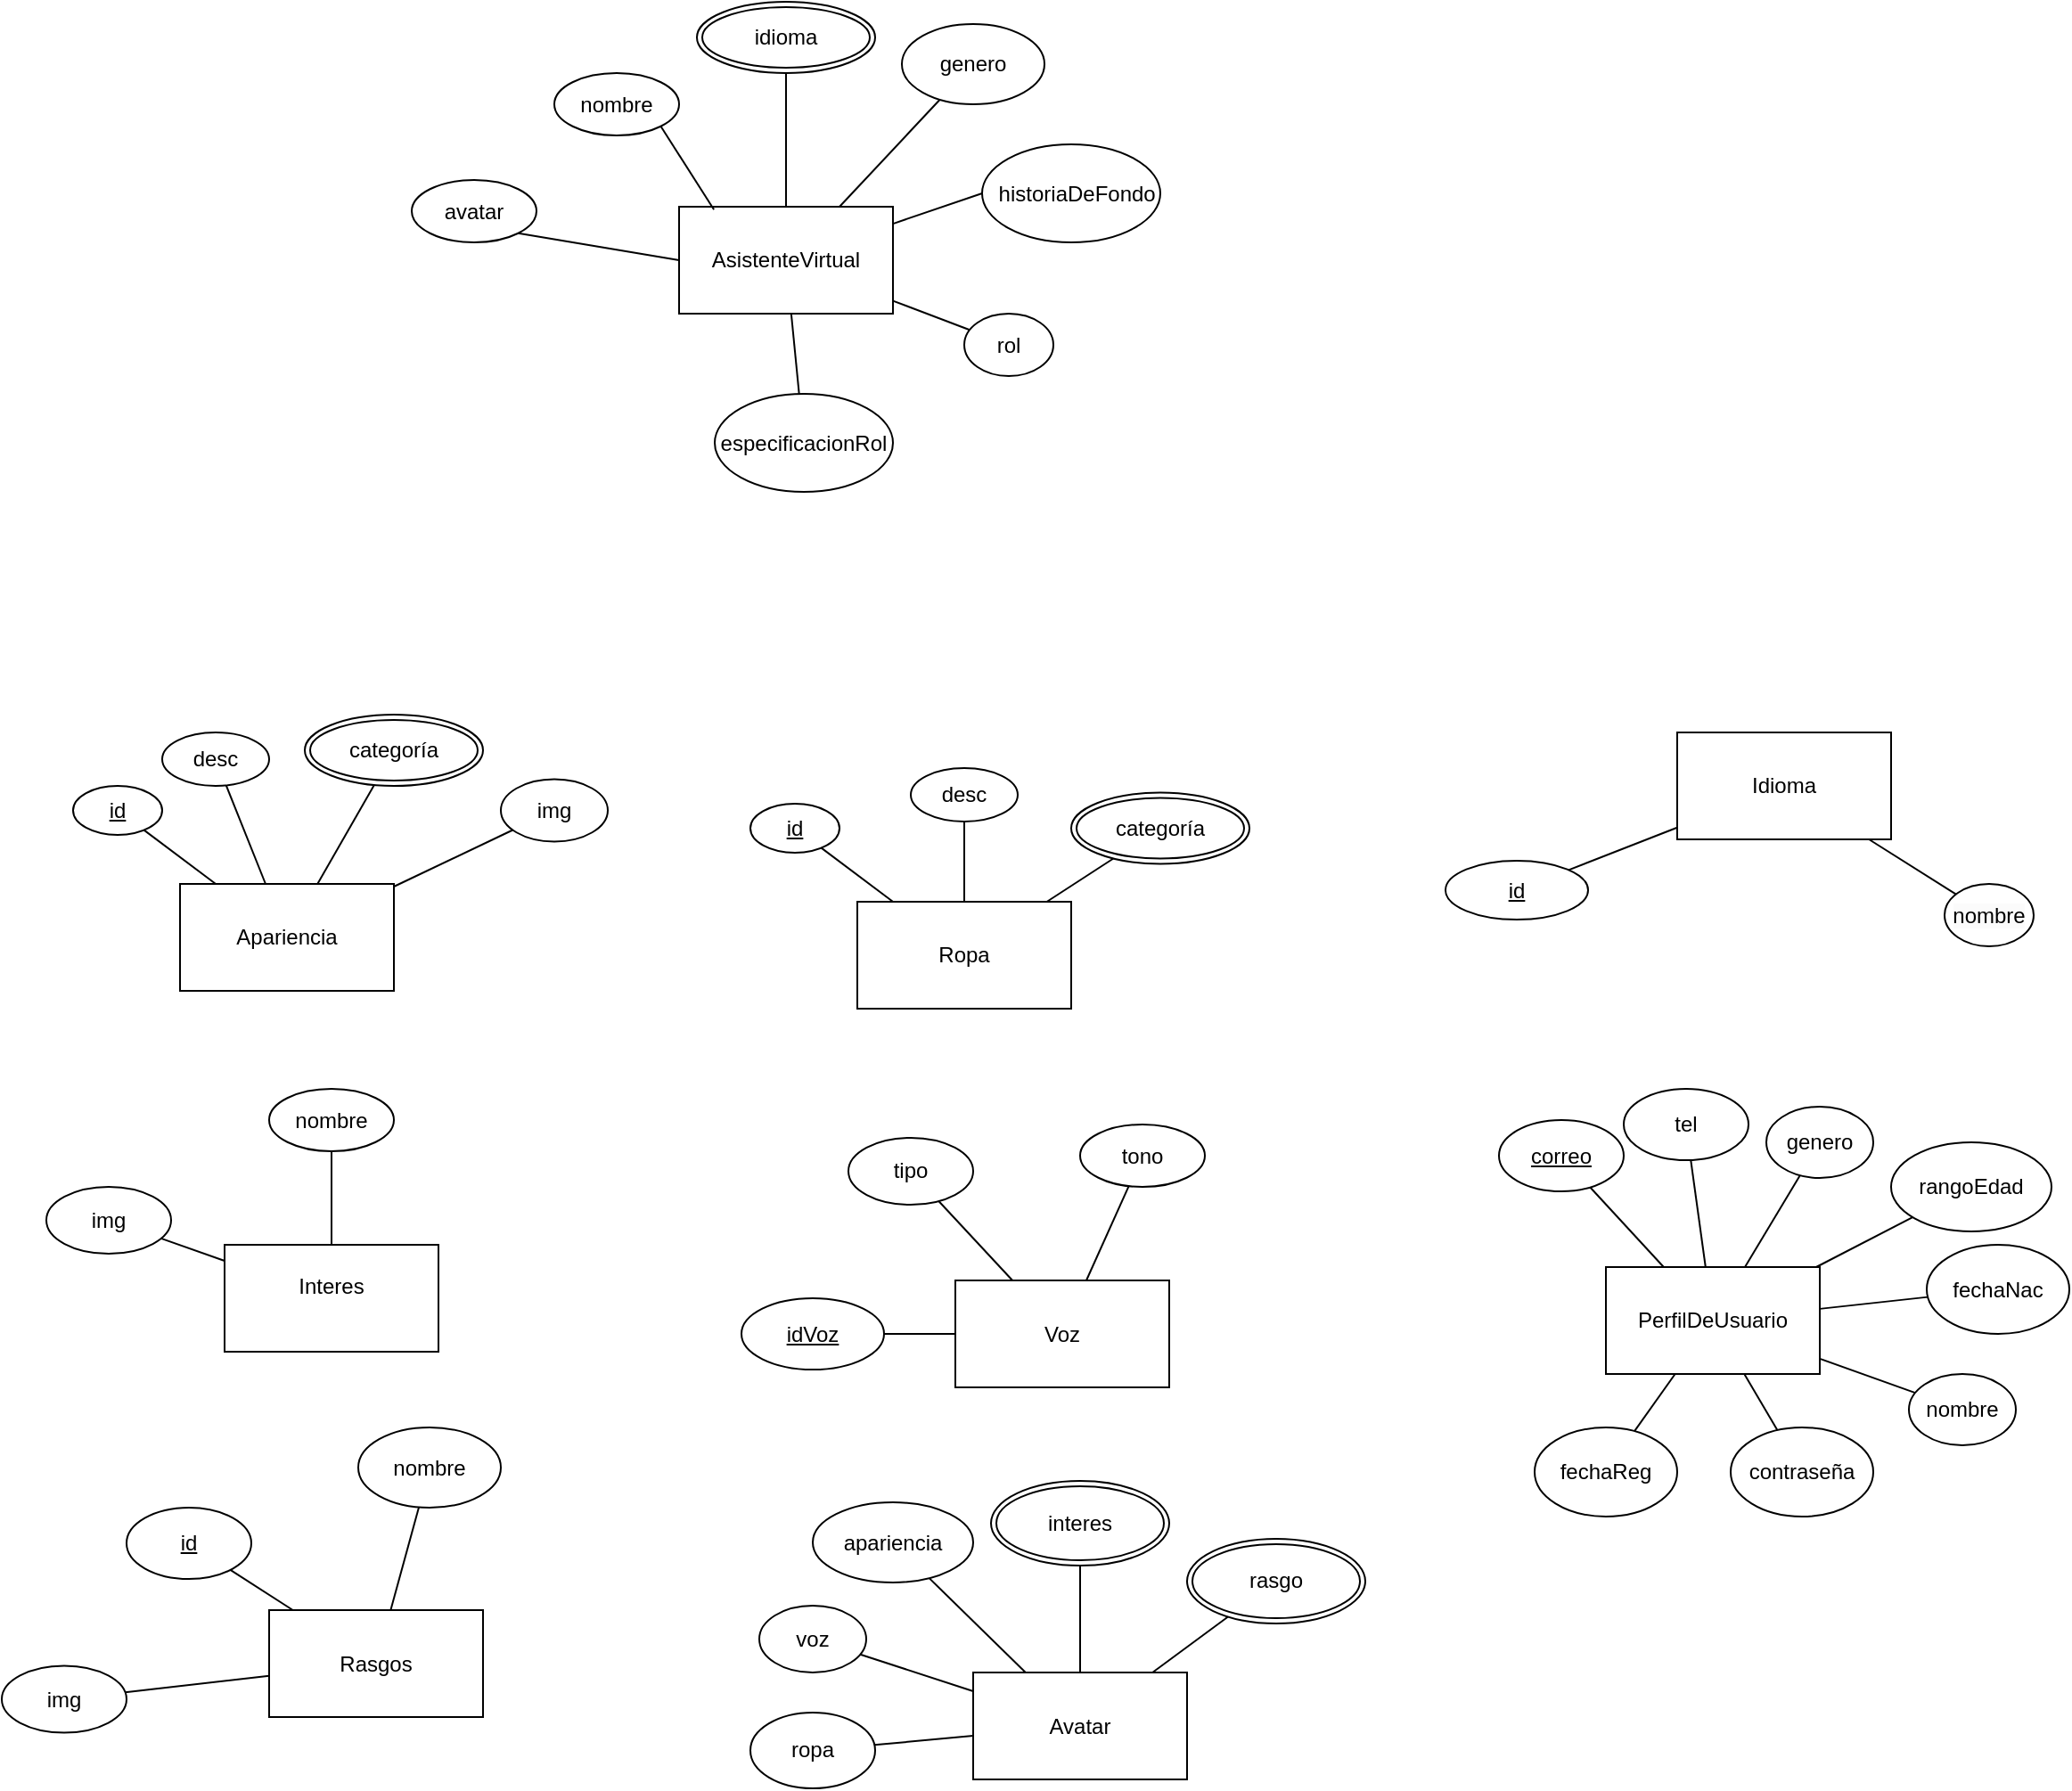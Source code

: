 <mxfile version="24.7.16">
  <diagram name="Page-1" id="PZSjXGrZAQiPclHjUj1C">
    <mxGraphModel dx="2835" dy="2017" grid="1" gridSize="10" guides="1" tooltips="1" connect="1" arrows="1" fold="1" page="1" pageScale="1" pageWidth="850" pageHeight="1100" math="0" shadow="0">
      <root>
        <mxCell id="0" />
        <mxCell id="1" parent="0" />
        <mxCell id="Rh4NYGwO05SISdUezt3Q-26" value="PerfilDeUsuario" style="rounded=0;whiteSpace=wrap;html=1;" vertex="1" parent="1">
          <mxGeometry x="450" y="570" width="120" height="60" as="geometry" />
        </mxCell>
        <mxCell id="Rh4NYGwO05SISdUezt3Q-31" value="nombre" style="ellipse;whiteSpace=wrap;html=1;" vertex="1" parent="1">
          <mxGeometry x="620" y="630" width="60" height="40" as="geometry" />
        </mxCell>
        <mxCell id="Rh4NYGwO05SISdUezt3Q-32" value="contraseña" style="ellipse;whiteSpace=wrap;html=1;" vertex="1" parent="1">
          <mxGeometry x="520" y="660" width="80" height="50" as="geometry" />
        </mxCell>
        <mxCell id="Rh4NYGwO05SISdUezt3Q-33" value="fechaNac" style="ellipse;whiteSpace=wrap;html=1;" vertex="1" parent="1">
          <mxGeometry x="630" y="557.5" width="80" height="50" as="geometry" />
        </mxCell>
        <mxCell id="Rh4NYGwO05SISdUezt3Q-39" style="rounded=0;orthogonalLoop=1;jettySize=auto;html=1;endArrow=none;endFill=0;" edge="1" parent="1" source="Rh4NYGwO05SISdUezt3Q-34" target="Rh4NYGwO05SISdUezt3Q-26">
          <mxGeometry relative="1" as="geometry" />
        </mxCell>
        <mxCell id="Rh4NYGwO05SISdUezt3Q-34" value="fechaReg" style="ellipse;whiteSpace=wrap;html=1;" vertex="1" parent="1">
          <mxGeometry x="410" y="660" width="80" height="50" as="geometry" />
        </mxCell>
        <mxCell id="Rh4NYGwO05SISdUezt3Q-35" value="rangoEdad" style="ellipse;whiteSpace=wrap;html=1;" vertex="1" parent="1">
          <mxGeometry x="610" y="500" width="90" height="50" as="geometry" />
        </mxCell>
        <mxCell id="Rh4NYGwO05SISdUezt3Q-36" value="genero" style="ellipse;whiteSpace=wrap;html=1;" vertex="1" parent="1">
          <mxGeometry x="540" y="480" width="60" height="40" as="geometry" />
        </mxCell>
        <mxCell id="Rh4NYGwO05SISdUezt3Q-37" value="tel" style="ellipse;whiteSpace=wrap;html=1;" vertex="1" parent="1">
          <mxGeometry x="460" y="470" width="70" height="40" as="geometry" />
        </mxCell>
        <mxCell id="Rh4NYGwO05SISdUezt3Q-41" style="rounded=0;orthogonalLoop=1;jettySize=auto;html=1;endArrow=none;endFill=0;" edge="1" parent="1" source="Rh4NYGwO05SISdUezt3Q-132" target="Rh4NYGwO05SISdUezt3Q-26">
          <mxGeometry relative="1" as="geometry" />
        </mxCell>
        <mxCell id="Rh4NYGwO05SISdUezt3Q-43" style="rounded=0;orthogonalLoop=1;jettySize=auto;html=1;endArrow=none;endFill=0;" edge="1" parent="1" source="Rh4NYGwO05SISdUezt3Q-37" target="Rh4NYGwO05SISdUezt3Q-26">
          <mxGeometry relative="1" as="geometry">
            <mxPoint x="442" y="528" as="sourcePoint" />
            <mxPoint x="480" y="582" as="targetPoint" />
          </mxGeometry>
        </mxCell>
        <mxCell id="Rh4NYGwO05SISdUezt3Q-44" style="rounded=0;orthogonalLoop=1;jettySize=auto;html=1;endArrow=none;endFill=0;" edge="1" parent="1" source="Rh4NYGwO05SISdUezt3Q-36" target="Rh4NYGwO05SISdUezt3Q-26">
          <mxGeometry relative="1" as="geometry">
            <mxPoint x="580" y="530" as="sourcePoint" />
            <mxPoint x="490" y="592" as="targetPoint" />
          </mxGeometry>
        </mxCell>
        <mxCell id="Rh4NYGwO05SISdUezt3Q-45" style="rounded=0;orthogonalLoop=1;jettySize=auto;html=1;endArrow=none;endFill=0;" edge="1" parent="1" source="Rh4NYGwO05SISdUezt3Q-35" target="Rh4NYGwO05SISdUezt3Q-26">
          <mxGeometry relative="1" as="geometry">
            <mxPoint x="597" y="533" as="sourcePoint" />
            <mxPoint x="550" y="580" as="targetPoint" />
          </mxGeometry>
        </mxCell>
        <mxCell id="Rh4NYGwO05SISdUezt3Q-46" style="rounded=0;orthogonalLoop=1;jettySize=auto;html=1;endArrow=none;endFill=0;" edge="1" parent="1" source="Rh4NYGwO05SISdUezt3Q-26" target="Rh4NYGwO05SISdUezt3Q-33">
          <mxGeometry relative="1" as="geometry">
            <mxPoint x="607" y="543" as="sourcePoint" />
            <mxPoint x="560" y="590" as="targetPoint" />
          </mxGeometry>
        </mxCell>
        <mxCell id="Rh4NYGwO05SISdUezt3Q-47" style="rounded=0;orthogonalLoop=1;jettySize=auto;html=1;endArrow=none;endFill=0;" edge="1" parent="1" source="Rh4NYGwO05SISdUezt3Q-31" target="Rh4NYGwO05SISdUezt3Q-26">
          <mxGeometry relative="1" as="geometry">
            <mxPoint x="617" y="553" as="sourcePoint" />
            <mxPoint x="570" y="600" as="targetPoint" />
          </mxGeometry>
        </mxCell>
        <mxCell id="Rh4NYGwO05SISdUezt3Q-48" style="rounded=0;orthogonalLoop=1;jettySize=auto;html=1;endArrow=none;endFill=0;" edge="1" parent="1" source="Rh4NYGwO05SISdUezt3Q-26" target="Rh4NYGwO05SISdUezt3Q-32">
          <mxGeometry relative="1" as="geometry">
            <mxPoint x="627" y="563" as="sourcePoint" />
            <mxPoint x="580" y="610" as="targetPoint" />
          </mxGeometry>
        </mxCell>
        <mxCell id="Rh4NYGwO05SISdUezt3Q-49" value="AsistenteVirtual" style="rounded=0;whiteSpace=wrap;html=1;" vertex="1" parent="1">
          <mxGeometry x="-70" y="-25" width="120" height="60" as="geometry" />
        </mxCell>
        <mxCell id="Rh4NYGwO05SISdUezt3Q-50" value="nombre" style="ellipse;whiteSpace=wrap;html=1;" vertex="1" parent="1">
          <mxGeometry x="-140" y="-100" width="70" height="35" as="geometry" />
        </mxCell>
        <mxCell id="Rh4NYGwO05SISdUezt3Q-51" value="especificacionRol" style="ellipse;whiteSpace=wrap;html=1;" vertex="1" parent="1">
          <mxGeometry x="-50" y="80" width="100" height="55" as="geometry" />
        </mxCell>
        <mxCell id="Rh4NYGwO05SISdUezt3Q-53" value="rol" style="ellipse;whiteSpace=wrap;html=1;" vertex="1" parent="1">
          <mxGeometry x="90" y="35" width="50" height="35" as="geometry" />
        </mxCell>
        <mxCell id="Rh4NYGwO05SISdUezt3Q-54" style="rounded=0;orthogonalLoop=1;jettySize=auto;html=1;exitX=1;exitY=1;exitDx=0;exitDy=0;entryX=0;entryY=0.5;entryDx=0;entryDy=0;endArrow=none;endFill=0;" edge="1" parent="1" source="Rh4NYGwO05SISdUezt3Q-55" target="Rh4NYGwO05SISdUezt3Q-49">
          <mxGeometry relative="1" as="geometry" />
        </mxCell>
        <mxCell id="Rh4NYGwO05SISdUezt3Q-55" value="avatar" style="ellipse;whiteSpace=wrap;html=1;" vertex="1" parent="1">
          <mxGeometry x="-220" y="-40" width="70" height="35" as="geometry" />
        </mxCell>
        <mxCell id="Rh4NYGwO05SISdUezt3Q-56" value="&amp;nbsp; historiaDeFondo" style="ellipse;whiteSpace=wrap;html=1;" vertex="1" parent="1">
          <mxGeometry x="100" y="-60" width="100" height="55" as="geometry" />
        </mxCell>
        <mxCell id="Rh4NYGwO05SISdUezt3Q-57" value="genero" style="ellipse;whiteSpace=wrap;html=1;" vertex="1" parent="1">
          <mxGeometry x="55" y="-127.5" width="80" height="45" as="geometry" />
        </mxCell>
        <mxCell id="Rh4NYGwO05SISdUezt3Q-59" style="rounded=0;orthogonalLoop=1;jettySize=auto;html=1;exitX=1;exitY=1;exitDx=0;exitDy=0;entryX=0.163;entryY=0.027;entryDx=0;entryDy=0;entryPerimeter=0;endArrow=none;endFill=0;" edge="1" parent="1" source="Rh4NYGwO05SISdUezt3Q-50" target="Rh4NYGwO05SISdUezt3Q-49">
          <mxGeometry relative="1" as="geometry" />
        </mxCell>
        <mxCell id="Rh4NYGwO05SISdUezt3Q-61" style="rounded=0;orthogonalLoop=1;jettySize=auto;html=1;endArrow=none;endFill=0;entryX=0.75;entryY=0;entryDx=0;entryDy=0;" edge="1" parent="1" source="Rh4NYGwO05SISdUezt3Q-57" target="Rh4NYGwO05SISdUezt3Q-49">
          <mxGeometry relative="1" as="geometry">
            <mxPoint x="-68" y="-57" as="sourcePoint" />
            <mxPoint x="-30" y="-3" as="targetPoint" />
          </mxGeometry>
        </mxCell>
        <mxCell id="Rh4NYGwO05SISdUezt3Q-62" style="rounded=0;orthogonalLoop=1;jettySize=auto;html=1;endArrow=none;endFill=0;exitX=0;exitY=0.5;exitDx=0;exitDy=0;" edge="1" parent="1" source="Rh4NYGwO05SISdUezt3Q-56" target="Rh4NYGwO05SISdUezt3Q-49">
          <mxGeometry relative="1" as="geometry">
            <mxPoint x="77" y="-62" as="sourcePoint" />
            <mxPoint x="30" y="-15" as="targetPoint" />
          </mxGeometry>
        </mxCell>
        <mxCell id="Rh4NYGwO05SISdUezt3Q-63" style="rounded=0;orthogonalLoop=1;jettySize=auto;html=1;endArrow=none;endFill=0;" edge="1" parent="1" source="Rh4NYGwO05SISdUezt3Q-49" target="Rh4NYGwO05SISdUezt3Q-53">
          <mxGeometry relative="1" as="geometry">
            <mxPoint x="87" y="-52" as="sourcePoint" />
            <mxPoint x="40" y="-5" as="targetPoint" />
          </mxGeometry>
        </mxCell>
        <mxCell id="Rh4NYGwO05SISdUezt3Q-64" style="rounded=0;orthogonalLoop=1;jettySize=auto;html=1;endArrow=none;endFill=0;" edge="1" parent="1" source="Rh4NYGwO05SISdUezt3Q-51" target="Rh4NYGwO05SISdUezt3Q-49">
          <mxGeometry relative="1" as="geometry">
            <mxPoint x="97" y="-42" as="sourcePoint" />
            <mxPoint x="50" y="5" as="targetPoint" />
          </mxGeometry>
        </mxCell>
        <mxCell id="Rh4NYGwO05SISdUezt3Q-66" value="idioma" style="ellipse;shape=doubleEllipse;margin=3;whiteSpace=wrap;html=1;align=center;" vertex="1" parent="1">
          <mxGeometry x="-60" y="-140" width="100" height="40" as="geometry" />
        </mxCell>
        <mxCell id="Rh4NYGwO05SISdUezt3Q-68" style="rounded=0;orthogonalLoop=1;jettySize=auto;html=1;endArrow=none;endFill=0;" edge="1" parent="1" source="Rh4NYGwO05SISdUezt3Q-66" target="Rh4NYGwO05SISdUezt3Q-49">
          <mxGeometry relative="1" as="geometry">
            <mxPoint x="77" y="-62" as="sourcePoint" />
            <mxPoint x="30" y="-15" as="targetPoint" />
          </mxGeometry>
        </mxCell>
        <mxCell id="Rh4NYGwO05SISdUezt3Q-69" value="Idioma" style="rounded=0;whiteSpace=wrap;html=1;" vertex="1" parent="1">
          <mxGeometry x="490" y="270" width="120" height="60" as="geometry" />
        </mxCell>
        <mxCell id="Rh4NYGwO05SISdUezt3Q-70" value="id" style="ellipse;whiteSpace=wrap;html=1;align=center;fontStyle=4;" vertex="1" parent="1">
          <mxGeometry x="360" y="342" width="80" height="33" as="geometry" />
        </mxCell>
        <mxCell id="Rh4NYGwO05SISdUezt3Q-71" value="&lt;br&gt;&lt;span style=&quot;color: rgb(0, 0, 0); font-family: Helvetica; font-size: 12px; font-style: normal; font-variant-ligatures: normal; font-variant-caps: normal; font-weight: 400; letter-spacing: normal; orphans: 2; text-align: center; text-indent: 0px; text-transform: none; widows: 2; word-spacing: 0px; -webkit-text-stroke-width: 0px; white-space: normal; background-color: rgb(251, 251, 251); float: none; display: inline !important;&quot;&gt;nombre&lt;/span&gt;&lt;div&gt;&lt;br/&gt;&lt;/div&gt;" style="ellipse;whiteSpace=wrap;html=1;" vertex="1" parent="1">
          <mxGeometry x="640" y="355" width="50" height="35" as="geometry" />
        </mxCell>
        <mxCell id="Rh4NYGwO05SISdUezt3Q-72" style="rounded=0;orthogonalLoop=1;jettySize=auto;html=1;endArrow=none;endFill=0;" edge="1" parent="1" source="Rh4NYGwO05SISdUezt3Q-69" target="Rh4NYGwO05SISdUezt3Q-71">
          <mxGeometry relative="1" as="geometry">
            <mxPoint x="415" y="168" as="sourcePoint" />
            <mxPoint x="458" y="184" as="targetPoint" />
          </mxGeometry>
        </mxCell>
        <mxCell id="Rh4NYGwO05SISdUezt3Q-73" style="rounded=0;orthogonalLoop=1;jettySize=auto;html=1;endArrow=none;endFill=0;" edge="1" parent="1" source="Rh4NYGwO05SISdUezt3Q-70" target="Rh4NYGwO05SISdUezt3Q-69">
          <mxGeometry relative="1" as="geometry">
            <mxPoint x="425" y="178" as="sourcePoint" />
            <mxPoint x="468" y="194" as="targetPoint" />
          </mxGeometry>
        </mxCell>
        <mxCell id="Rh4NYGwO05SISdUezt3Q-74" value="Voz" style="rounded=0;whiteSpace=wrap;html=1;" vertex="1" parent="1">
          <mxGeometry x="85" y="577.5" width="120" height="60" as="geometry" />
        </mxCell>
        <mxCell id="Rh4NYGwO05SISdUezt3Q-75" value="tipo" style="ellipse;whiteSpace=wrap;html=1;" vertex="1" parent="1">
          <mxGeometry x="25" y="497.5" width="70" height="37.5" as="geometry" />
        </mxCell>
        <mxCell id="Rh4NYGwO05SISdUezt3Q-78" value="tono" style="ellipse;whiteSpace=wrap;html=1;" vertex="1" parent="1">
          <mxGeometry x="155" y="490" width="70" height="35" as="geometry" />
        </mxCell>
        <mxCell id="Rh4NYGwO05SISdUezt3Q-80" style="rounded=0;orthogonalLoop=1;jettySize=auto;html=1;endArrow=none;endFill=0;" edge="1" parent="1" source="Rh4NYGwO05SISdUezt3Q-74" target="Rh4NYGwO05SISdUezt3Q-131">
          <mxGeometry relative="1" as="geometry">
            <mxPoint x="-273" y="425.5" as="sourcePoint" />
            <mxPoint x="-310" y="488.5" as="targetPoint" />
          </mxGeometry>
        </mxCell>
        <mxCell id="Rh4NYGwO05SISdUezt3Q-83" style="rounded=0;orthogonalLoop=1;jettySize=auto;html=1;endArrow=none;endFill=0;" edge="1" parent="1" source="Rh4NYGwO05SISdUezt3Q-78" target="Rh4NYGwO05SISdUezt3Q-74">
          <mxGeometry relative="1" as="geometry">
            <mxPoint x="105" y="645.5" as="sourcePoint" />
            <mxPoint x="19" y="671.5" as="targetPoint" />
          </mxGeometry>
        </mxCell>
        <mxCell id="Rh4NYGwO05SISdUezt3Q-84" style="rounded=0;orthogonalLoop=1;jettySize=auto;html=1;endArrow=none;endFill=0;" edge="1" parent="1" source="Rh4NYGwO05SISdUezt3Q-75" target="Rh4NYGwO05SISdUezt3Q-74">
          <mxGeometry relative="1" as="geometry">
            <mxPoint x="-35.229" y="597.63" as="sourcePoint" />
            <mxPoint x="29" y="681.5" as="targetPoint" />
          </mxGeometry>
        </mxCell>
        <mxCell id="Rh4NYGwO05SISdUezt3Q-98" value="Avatar" style="rounded=0;whiteSpace=wrap;html=1;" vertex="1" parent="1">
          <mxGeometry x="95" y="797.5" width="120" height="60" as="geometry" />
        </mxCell>
        <mxCell id="Rh4NYGwO05SISdUezt3Q-99" value="voz" style="ellipse;whiteSpace=wrap;html=1;" vertex="1" parent="1">
          <mxGeometry x="-25" y="760" width="60" height="37.5" as="geometry" />
        </mxCell>
        <mxCell id="Rh4NYGwO05SISdUezt3Q-100" value="apariencia" style="ellipse;whiteSpace=wrap;html=1;" vertex="1" parent="1">
          <mxGeometry x="5" y="702" width="90" height="45" as="geometry" />
        </mxCell>
        <mxCell id="Rh4NYGwO05SISdUezt3Q-101" value="ropa" style="ellipse;whiteSpace=wrap;html=1;" vertex="1" parent="1">
          <mxGeometry x="-30" y="820" width="70" height="42.5" as="geometry" />
        </mxCell>
        <mxCell id="Rh4NYGwO05SISdUezt3Q-102" style="rounded=0;orthogonalLoop=1;jettySize=auto;html=1;endArrow=none;endFill=0;" edge="1" parent="1" source="Rh4NYGwO05SISdUezt3Q-98" target="Rh4NYGwO05SISdUezt3Q-101">
          <mxGeometry relative="1" as="geometry">
            <mxPoint x="-263" y="645.5" as="sourcePoint" />
            <mxPoint x="-300" y="708.5" as="targetPoint" />
          </mxGeometry>
        </mxCell>
        <mxCell id="Rh4NYGwO05SISdUezt3Q-103" value="interes" style="ellipse;shape=doubleEllipse;margin=3;whiteSpace=wrap;html=1;align=center;" vertex="1" parent="1">
          <mxGeometry x="105" y="690" width="100" height="47.5" as="geometry" />
        </mxCell>
        <mxCell id="Rh4NYGwO05SISdUezt3Q-104" style="rounded=0;orthogonalLoop=1;jettySize=auto;html=1;endArrow=none;endFill=0;" edge="1" parent="1" source="Rh4NYGwO05SISdUezt3Q-103" target="Rh4NYGwO05SISdUezt3Q-98">
          <mxGeometry relative="1" as="geometry">
            <mxPoint x="105" y="855.5" as="sourcePoint" />
            <mxPoint x="19" y="881.5" as="targetPoint" />
          </mxGeometry>
        </mxCell>
        <mxCell id="Rh4NYGwO05SISdUezt3Q-105" style="rounded=0;orthogonalLoop=1;jettySize=auto;html=1;endArrow=none;endFill=0;" edge="1" parent="1" source="Rh4NYGwO05SISdUezt3Q-100" target="Rh4NYGwO05SISdUezt3Q-98">
          <mxGeometry relative="1" as="geometry">
            <mxPoint x="115" y="865.5" as="sourcePoint" />
            <mxPoint x="29" y="891.5" as="targetPoint" />
          </mxGeometry>
        </mxCell>
        <mxCell id="Rh4NYGwO05SISdUezt3Q-106" style="rounded=0;orthogonalLoop=1;jettySize=auto;html=1;endArrow=none;endFill=0;" edge="1" parent="1" source="Rh4NYGwO05SISdUezt3Q-99" target="Rh4NYGwO05SISdUezt3Q-98">
          <mxGeometry relative="1" as="geometry">
            <mxPoint x="-25.229" y="817.63" as="sourcePoint" />
            <mxPoint x="39" y="901.5" as="targetPoint" />
          </mxGeometry>
        </mxCell>
        <mxCell id="Rh4NYGwO05SISdUezt3Q-107" value="rasgo" style="ellipse;shape=doubleEllipse;margin=3;whiteSpace=wrap;html=1;align=center;" vertex="1" parent="1">
          <mxGeometry x="215" y="722.5" width="100" height="47.5" as="geometry" />
        </mxCell>
        <mxCell id="Rh4NYGwO05SISdUezt3Q-108" style="rounded=0;orthogonalLoop=1;jettySize=auto;html=1;endArrow=none;endFill=0;" edge="1" parent="1" source="Rh4NYGwO05SISdUezt3Q-107" target="Rh4NYGwO05SISdUezt3Q-98">
          <mxGeometry relative="1" as="geometry">
            <mxPoint x="156" y="685.5" as="sourcePoint" />
            <mxPoint x="163" y="807.5" as="targetPoint" />
          </mxGeometry>
        </mxCell>
        <mxCell id="Rh4NYGwO05SISdUezt3Q-123" value="Rasgos" style="rounded=0;whiteSpace=wrap;html=1;" vertex="1" parent="1">
          <mxGeometry x="-300" y="762.5" width="120" height="60" as="geometry" />
        </mxCell>
        <mxCell id="Rh4NYGwO05SISdUezt3Q-124" value="img" style="ellipse;whiteSpace=wrap;html=1;" vertex="1" parent="1">
          <mxGeometry x="-450" y="793.75" width="70" height="37.5" as="geometry" />
        </mxCell>
        <mxCell id="Rh4NYGwO05SISdUezt3Q-125" value="nombre" style="ellipse;whiteSpace=wrap;html=1;" vertex="1" parent="1">
          <mxGeometry x="-250" y="660" width="80" height="45" as="geometry" />
        </mxCell>
        <mxCell id="Rh4NYGwO05SISdUezt3Q-127" style="rounded=0;orthogonalLoop=1;jettySize=auto;html=1;endArrow=none;endFill=0;" edge="1" parent="1" source="Rh4NYGwO05SISdUezt3Q-123" target="Rh4NYGwO05SISdUezt3Q-130">
          <mxGeometry relative="1" as="geometry">
            <mxPoint x="-658" y="620.5" as="sourcePoint" />
            <mxPoint x="-695" y="683.5" as="targetPoint" />
          </mxGeometry>
        </mxCell>
        <mxCell id="Rh4NYGwO05SISdUezt3Q-128" style="rounded=0;orthogonalLoop=1;jettySize=auto;html=1;endArrow=none;endFill=0;" edge="1" parent="1" source="Rh4NYGwO05SISdUezt3Q-125" target="Rh4NYGwO05SISdUezt3Q-123">
          <mxGeometry relative="1" as="geometry">
            <mxPoint x="-280" y="840.5" as="sourcePoint" />
            <mxPoint x="-366" y="866.5" as="targetPoint" />
          </mxGeometry>
        </mxCell>
        <mxCell id="Rh4NYGwO05SISdUezt3Q-129" style="rounded=0;orthogonalLoop=1;jettySize=auto;html=1;endArrow=none;endFill=0;" edge="1" parent="1" source="Rh4NYGwO05SISdUezt3Q-124" target="Rh4NYGwO05SISdUezt3Q-123">
          <mxGeometry relative="1" as="geometry">
            <mxPoint x="-420.229" y="792.63" as="sourcePoint" />
            <mxPoint x="-356" y="876.5" as="targetPoint" />
          </mxGeometry>
        </mxCell>
        <mxCell id="Rh4NYGwO05SISdUezt3Q-130" value="id" style="ellipse;whiteSpace=wrap;html=1;align=center;fontStyle=4;" vertex="1" parent="1">
          <mxGeometry x="-380" y="705" width="70" height="40" as="geometry" />
        </mxCell>
        <mxCell id="Rh4NYGwO05SISdUezt3Q-131" value="idVoz" style="ellipse;whiteSpace=wrap;html=1;align=center;fontStyle=4;" vertex="1" parent="1">
          <mxGeometry x="-35" y="587.5" width="80" height="40" as="geometry" />
        </mxCell>
        <mxCell id="Rh4NYGwO05SISdUezt3Q-132" value="correo" style="ellipse;whiteSpace=wrap;html=1;align=center;fontStyle=4;" vertex="1" parent="1">
          <mxGeometry x="390" y="487.5" width="70" height="40" as="geometry" />
        </mxCell>
        <mxCell id="Rh4NYGwO05SISdUezt3Q-135" value="&lt;div&gt;Interes&lt;/div&gt;&lt;div&gt;&lt;br&gt;&lt;/div&gt;" style="rounded=0;whiteSpace=wrap;html=1;" vertex="1" parent="1">
          <mxGeometry x="-325" y="557.5" width="120" height="60" as="geometry" />
        </mxCell>
        <mxCell id="Rh4NYGwO05SISdUezt3Q-136" value="img" style="ellipse;whiteSpace=wrap;html=1;" vertex="1" parent="1">
          <mxGeometry x="-425" y="525" width="70" height="37.5" as="geometry" />
        </mxCell>
        <mxCell id="Rh4NYGwO05SISdUezt3Q-137" value="nombre" style="ellipse;whiteSpace=wrap;html=1;" vertex="1" parent="1">
          <mxGeometry x="-300" y="470" width="70" height="35" as="geometry" />
        </mxCell>
        <mxCell id="Rh4NYGwO05SISdUezt3Q-139" style="rounded=0;orthogonalLoop=1;jettySize=auto;html=1;endArrow=none;endFill=0;" edge="1" parent="1" source="Rh4NYGwO05SISdUezt3Q-137" target="Rh4NYGwO05SISdUezt3Q-135">
          <mxGeometry relative="1" as="geometry">
            <mxPoint x="-305" y="625.5" as="sourcePoint" />
            <mxPoint x="-391" y="651.5" as="targetPoint" />
          </mxGeometry>
        </mxCell>
        <mxCell id="Rh4NYGwO05SISdUezt3Q-140" style="rounded=0;orthogonalLoop=1;jettySize=auto;html=1;endArrow=none;endFill=0;" edge="1" parent="1" source="Rh4NYGwO05SISdUezt3Q-136" target="Rh4NYGwO05SISdUezt3Q-135">
          <mxGeometry relative="1" as="geometry">
            <mxPoint x="-445.229" y="577.63" as="sourcePoint" />
            <mxPoint x="-381" y="661.5" as="targetPoint" />
          </mxGeometry>
        </mxCell>
        <mxCell id="Rh4NYGwO05SISdUezt3Q-142" value="Apariencia" style="rounded=0;whiteSpace=wrap;html=1;" vertex="1" parent="1">
          <mxGeometry x="-350" y="355" width="120" height="60" as="geometry" />
        </mxCell>
        <mxCell id="Rh4NYGwO05SISdUezt3Q-143" value="img" style="ellipse;whiteSpace=wrap;html=1;" vertex="1" parent="1">
          <mxGeometry x="-170" y="296.25" width="60" height="35" as="geometry" />
        </mxCell>
        <mxCell id="Rh4NYGwO05SISdUezt3Q-144" value="desc" style="ellipse;whiteSpace=wrap;html=1;" vertex="1" parent="1">
          <mxGeometry x="-360" y="270" width="60" height="30" as="geometry" />
        </mxCell>
        <mxCell id="Rh4NYGwO05SISdUezt3Q-145" style="rounded=0;orthogonalLoop=1;jettySize=auto;html=1;endArrow=none;endFill=0;" edge="1" parent="1" source="Rh4NYGwO05SISdUezt3Q-142" target="Rh4NYGwO05SISdUezt3Q-148">
          <mxGeometry relative="1" as="geometry">
            <mxPoint x="-708" y="203" as="sourcePoint" />
            <mxPoint x="-745" y="266" as="targetPoint" />
          </mxGeometry>
        </mxCell>
        <mxCell id="Rh4NYGwO05SISdUezt3Q-146" style="rounded=0;orthogonalLoop=1;jettySize=auto;html=1;endArrow=none;endFill=0;" edge="1" parent="1" source="Rh4NYGwO05SISdUezt3Q-144" target="Rh4NYGwO05SISdUezt3Q-142">
          <mxGeometry relative="1" as="geometry">
            <mxPoint x="-330" y="423" as="sourcePoint" />
            <mxPoint x="-416" y="449" as="targetPoint" />
          </mxGeometry>
        </mxCell>
        <mxCell id="Rh4NYGwO05SISdUezt3Q-147" style="rounded=0;orthogonalLoop=1;jettySize=auto;html=1;endArrow=none;endFill=0;" edge="1" parent="1" source="Rh4NYGwO05SISdUezt3Q-143" target="Rh4NYGwO05SISdUezt3Q-142">
          <mxGeometry relative="1" as="geometry">
            <mxPoint x="-470.229" y="375.13" as="sourcePoint" />
            <mxPoint x="-406" y="459" as="targetPoint" />
          </mxGeometry>
        </mxCell>
        <mxCell id="Rh4NYGwO05SISdUezt3Q-148" value="id" style="ellipse;whiteSpace=wrap;html=1;align=center;fontStyle=4;" vertex="1" parent="1">
          <mxGeometry x="-410" y="300" width="50" height="27.5" as="geometry" />
        </mxCell>
        <mxCell id="Rh4NYGwO05SISdUezt3Q-149" value="categoría" style="ellipse;shape=doubleEllipse;margin=3;whiteSpace=wrap;html=1;align=center;" vertex="1" parent="1">
          <mxGeometry x="-280" y="260" width="100" height="40" as="geometry" />
        </mxCell>
        <mxCell id="Rh4NYGwO05SISdUezt3Q-150" style="rounded=0;orthogonalLoop=1;jettySize=auto;html=1;endArrow=none;endFill=0;" edge="1" parent="1" source="Rh4NYGwO05SISdUezt3Q-149" target="Rh4NYGwO05SISdUezt3Q-142">
          <mxGeometry relative="1" as="geometry">
            <mxPoint x="-362" y="281" as="sourcePoint" />
            <mxPoint x="-301" y="365" as="targetPoint" />
          </mxGeometry>
        </mxCell>
        <mxCell id="Rh4NYGwO05SISdUezt3Q-151" value="Ropa" style="rounded=0;whiteSpace=wrap;html=1;" vertex="1" parent="1">
          <mxGeometry x="30" y="365" width="120" height="60" as="geometry" />
        </mxCell>
        <mxCell id="Rh4NYGwO05SISdUezt3Q-153" value="desc" style="ellipse;whiteSpace=wrap;html=1;" vertex="1" parent="1">
          <mxGeometry x="60" y="290" width="60" height="30" as="geometry" />
        </mxCell>
        <mxCell id="Rh4NYGwO05SISdUezt3Q-154" style="rounded=0;orthogonalLoop=1;jettySize=auto;html=1;endArrow=none;endFill=0;" edge="1" parent="1" source="Rh4NYGwO05SISdUezt3Q-151" target="Rh4NYGwO05SISdUezt3Q-157">
          <mxGeometry relative="1" as="geometry">
            <mxPoint x="-328" y="213" as="sourcePoint" />
            <mxPoint x="-365" y="276" as="targetPoint" />
          </mxGeometry>
        </mxCell>
        <mxCell id="Rh4NYGwO05SISdUezt3Q-155" style="rounded=0;orthogonalLoop=1;jettySize=auto;html=1;endArrow=none;endFill=0;" edge="1" parent="1" source="Rh4NYGwO05SISdUezt3Q-153" target="Rh4NYGwO05SISdUezt3Q-151">
          <mxGeometry relative="1" as="geometry">
            <mxPoint x="50" y="433" as="sourcePoint" />
            <mxPoint x="-36" y="459" as="targetPoint" />
          </mxGeometry>
        </mxCell>
        <mxCell id="Rh4NYGwO05SISdUezt3Q-157" value="id" style="ellipse;whiteSpace=wrap;html=1;align=center;fontStyle=4;" vertex="1" parent="1">
          <mxGeometry x="-30" y="310" width="50" height="27.5" as="geometry" />
        </mxCell>
        <mxCell id="Rh4NYGwO05SISdUezt3Q-158" value="categoría" style="ellipse;shape=doubleEllipse;margin=3;whiteSpace=wrap;html=1;align=center;" vertex="1" parent="1">
          <mxGeometry x="150" y="303.75" width="100" height="40" as="geometry" />
        </mxCell>
        <mxCell id="Rh4NYGwO05SISdUezt3Q-159" style="rounded=0;orthogonalLoop=1;jettySize=auto;html=1;endArrow=none;endFill=0;" edge="1" parent="1" source="Rh4NYGwO05SISdUezt3Q-158" target="Rh4NYGwO05SISdUezt3Q-151">
          <mxGeometry relative="1" as="geometry">
            <mxPoint x="18" y="291" as="sourcePoint" />
            <mxPoint x="79" y="375" as="targetPoint" />
          </mxGeometry>
        </mxCell>
      </root>
    </mxGraphModel>
  </diagram>
</mxfile>
